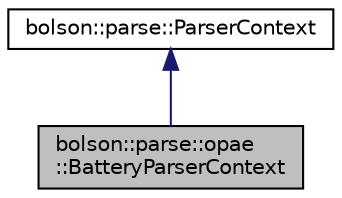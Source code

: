 digraph "bolson::parse::opae::BatteryParserContext"
{
 // LATEX_PDF_SIZE
  edge [fontname="Helvetica",fontsize="10",labelfontname="Helvetica",labelfontsize="10"];
  node [fontname="Helvetica",fontsize="10",shape=record];
  Node1 [label="bolson::parse::opae\l::BatteryParserContext",height=0.2,width=0.4,color="black", fillcolor="grey75", style="filled", fontcolor="black",tooltip=" "];
  Node2 -> Node1 [dir="back",color="midnightblue",fontsize="10",style="solid",fontname="Helvetica"];
  Node2 [label="bolson::parse::ParserContext",height=0.2,width=0.4,color="black", fillcolor="white", style="filled",URL="$classbolson_1_1parse_1_1_parser_context.html",tooltip="Abstract class for implementations to define contexts around parsers."];
}
